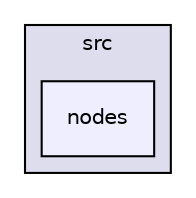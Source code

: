 digraph "/home/travis/build/DICL/VeloxDFS/src/nodes" {
  compound=true
  node [ fontsize="10", fontname="Helvetica"];
  edge [ labelfontsize="10", labelfontname="Helvetica"];
  subgraph clusterdir_68267d1309a1af8e8297ef4c3efbcdba {
    graph [ bgcolor="#ddddee", pencolor="black", label="src" fontname="Helvetica", fontsize="10", URL="dir_68267d1309a1af8e8297ef4c3efbcdba.html"]
  dir_b50dc725db71458029b22868a9250dc9 [shape=box, label="nodes", style="filled", fillcolor="#eeeeff", pencolor="black", URL="dir_b50dc725db71458029b22868a9250dc9.html"];
  }
}
